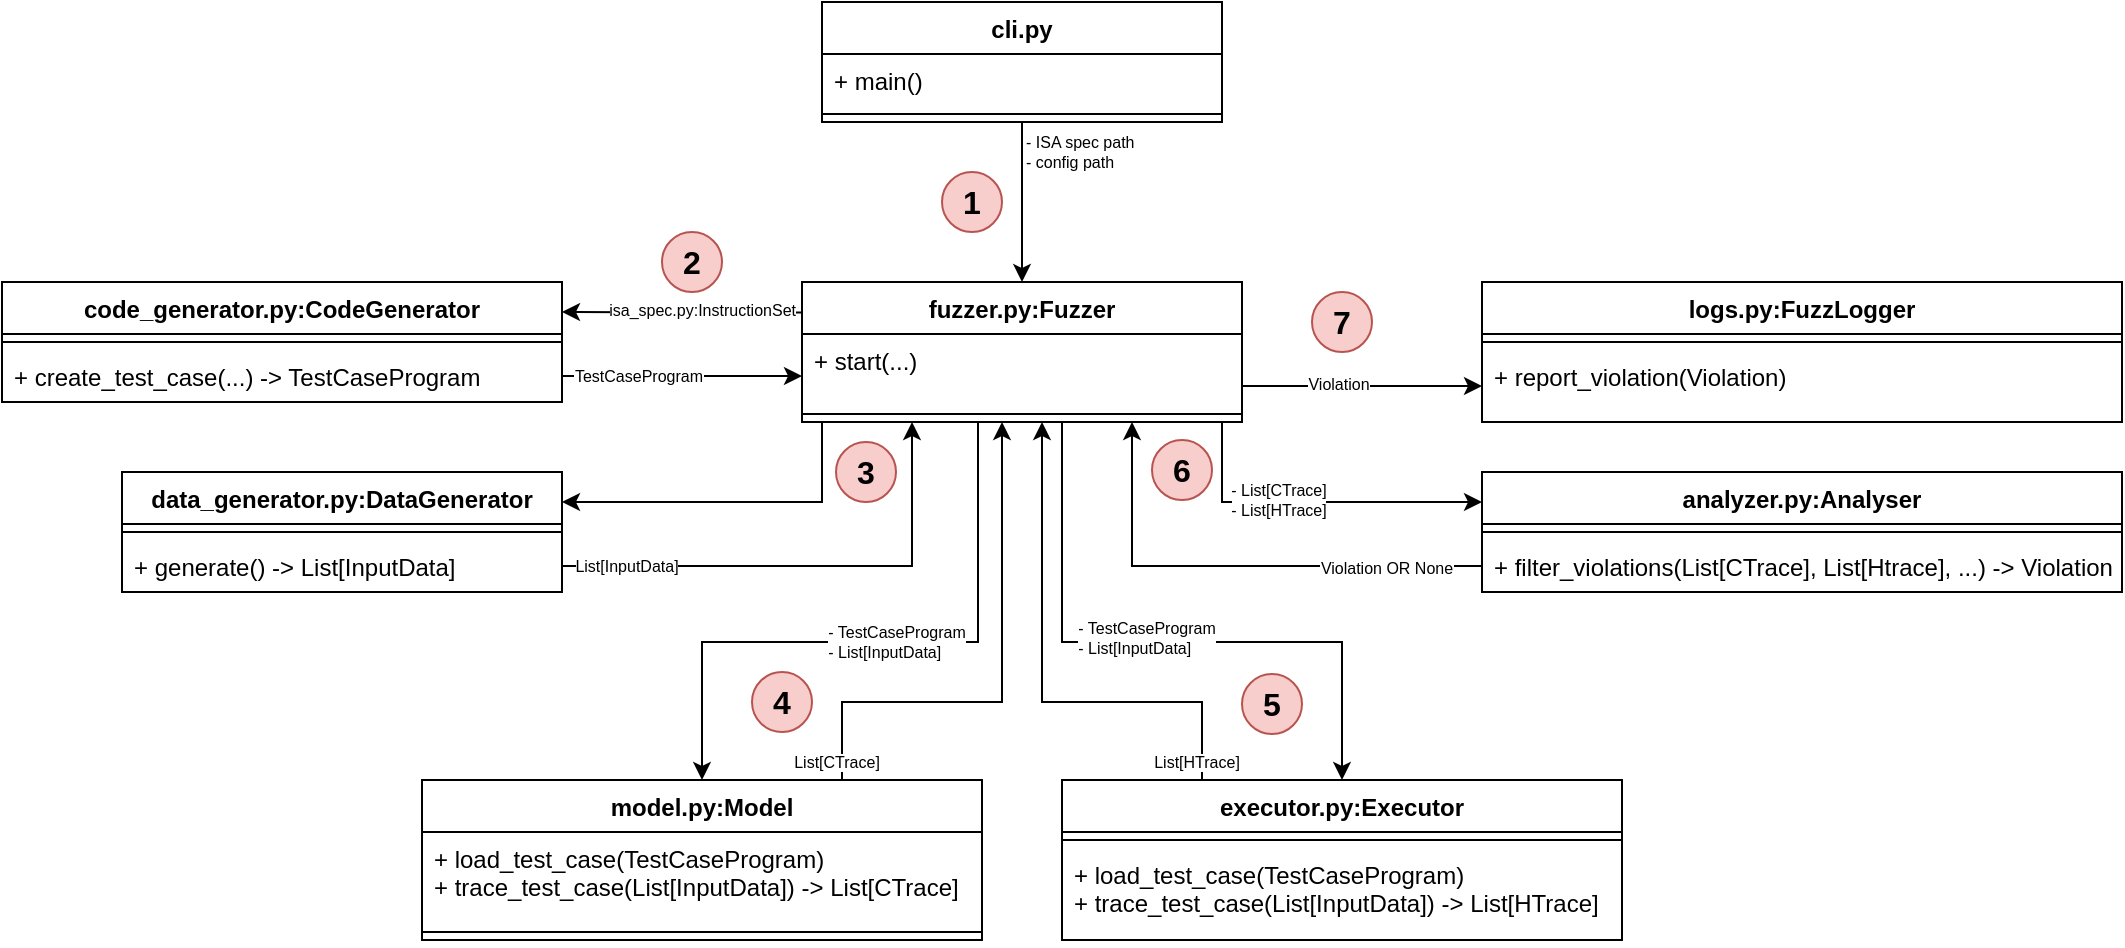 <mxfile version="16.5.1" type="device"><diagram id="C5RBs43oDa-KdzZeNtuy" name="Page-1"><mxGraphModel dx="2858" dy="1250" grid="1" gridSize="10" guides="1" tooltips="1" connect="1" arrows="1" fold="1" page="1" pageScale="1" pageWidth="827" pageHeight="1169" math="0" shadow="0"><root><mxCell id="WIyWlLk6GJQsqaUBKTNV-0"/><mxCell id="WIyWlLk6GJQsqaUBKTNV-1" parent="WIyWlLk6GJQsqaUBKTNV-0"/><mxCell id="YT_LBak5dB6f4rdpEFx0-0" value="cli.py" style="swimlane;fontStyle=1;align=center;verticalAlign=top;childLayout=stackLayout;horizontal=1;startSize=26;horizontalStack=0;resizeParent=1;resizeParentMax=0;resizeLast=0;collapsible=1;marginBottom=0;" parent="WIyWlLk6GJQsqaUBKTNV-1" vertex="1"><mxGeometry x="140" y="40" width="200" height="60" as="geometry"/></mxCell><mxCell id="YT_LBak5dB6f4rdpEFx0-3" value="+ main()" style="text;strokeColor=none;fillColor=none;align=left;verticalAlign=top;spacingLeft=4;spacingRight=4;overflow=hidden;rotatable=0;points=[[0,0.5],[1,0.5]];portConstraint=eastwest;" parent="YT_LBak5dB6f4rdpEFx0-0" vertex="1"><mxGeometry y="26" width="200" height="26" as="geometry"/></mxCell><mxCell id="YT_LBak5dB6f4rdpEFx0-2" value="" style="line;strokeWidth=1;fillColor=none;align=left;verticalAlign=middle;spacingTop=-1;spacingLeft=3;spacingRight=3;rotatable=0;labelPosition=right;points=[];portConstraint=eastwest;" parent="YT_LBak5dB6f4rdpEFx0-0" vertex="1"><mxGeometry y="52" width="200" height="8" as="geometry"/></mxCell><mxCell id="YT_LBak5dB6f4rdpEFx0-46" value="" style="edgeStyle=orthogonalEdgeStyle;rounded=0;orthogonalLoop=1;jettySize=auto;html=1;entryX=1;entryY=0.25;entryDx=0;entryDy=0;fontSize=16;" parent="WIyWlLk6GJQsqaUBKTNV-1" edge="1"><mxGeometry x="-0.222" y="-10" relative="1" as="geometry"><mxPoint x="140" y="250" as="sourcePoint"/><mxPoint x="10.0" y="290" as="targetPoint"/><Array as="points"><mxPoint x="140" y="250"/><mxPoint x="140" y="290"/></Array><mxPoint as="offset"/></mxGeometry></mxCell><mxCell id="YlxPi-WUWbCQTUjfJd9A-3" style="edgeStyle=orthogonalEdgeStyle;rounded=0;orthogonalLoop=1;jettySize=auto;html=1;exitX=0.5;exitY=1;exitDx=0;exitDy=0;fontSize=8;entryX=0.5;entryY=0;entryDx=0;entryDy=0;" edge="1" parent="WIyWlLk6GJQsqaUBKTNV-1" target="YT_LBak5dB6f4rdpEFx0-15"><mxGeometry relative="1" as="geometry"><mxPoint x="218" y="250" as="sourcePoint"/><mxPoint x="218" y="510" as="targetPoint"/><Array as="points"><mxPoint x="218" y="360"/><mxPoint x="80" y="360"/></Array></mxGeometry></mxCell><mxCell id="YlxPi-WUWbCQTUjfJd9A-6" value="- TestCaseProgram&lt;br&gt;&lt;div style=&quot;text-align: left&quot;&gt;- List[InputData]&lt;/div&gt;" style="edgeLabel;html=1;align=center;verticalAlign=middle;resizable=0;points=[];fontSize=8;" vertex="1" connectable="0" parent="YlxPi-WUWbCQTUjfJd9A-3"><mxGeometry x="-0.578" y="1" relative="1" as="geometry"><mxPoint x="-42" y="43" as="offset"/></mxGeometry></mxCell><mxCell id="YlxPi-WUWbCQTUjfJd9A-16" style="edgeStyle=orthogonalEdgeStyle;rounded=0;orthogonalLoop=1;jettySize=auto;html=1;entryX=0;entryY=0.25;entryDx=0;entryDy=0;fontSize=8;" edge="1" parent="WIyWlLk6GJQsqaUBKTNV-1" target="YT_LBak5dB6f4rdpEFx0-21"><mxGeometry relative="1" as="geometry"><mxPoint x="340" y="250" as="sourcePoint"/><Array as="points"><mxPoint x="340" y="250"/><mxPoint x="340" y="290"/></Array></mxGeometry></mxCell><mxCell id="YlxPi-WUWbCQTUjfJd9A-21" value="- List[CTrace]&lt;br&gt;- List[HTrace]" style="edgeLabel;html=1;align=center;verticalAlign=middle;resizable=0;points=[];fontSize=8;" vertex="1" connectable="0" parent="YlxPi-WUWbCQTUjfJd9A-16"><mxGeometry x="-0.207" y="1" relative="1" as="geometry"><mxPoint as="offset"/></mxGeometry></mxCell><mxCell id="YT_LBak5dB6f4rdpEFx0-4" value="fuzzer.py:Fuzzer" style="swimlane;fontStyle=1;align=center;verticalAlign=top;childLayout=stackLayout;horizontal=1;startSize=26;horizontalStack=0;resizeParent=1;resizeParentMax=0;resizeLast=0;collapsible=1;marginBottom=0;" parent="WIyWlLk6GJQsqaUBKTNV-1" vertex="1"><mxGeometry x="130" y="180" width="220" height="70" as="geometry"/></mxCell><mxCell id="YT_LBak5dB6f4rdpEFx0-7" value="+ start(...)" style="text;strokeColor=none;fillColor=none;align=left;verticalAlign=top;spacingLeft=4;spacingRight=4;overflow=hidden;rotatable=0;points=[[0,0.5],[1,0.5]];portConstraint=eastwest;" parent="YT_LBak5dB6f4rdpEFx0-4" vertex="1"><mxGeometry y="26" width="220" height="36" as="geometry"/></mxCell><mxCell id="YT_LBak5dB6f4rdpEFx0-6" value="" style="line;strokeWidth=1;fillColor=none;align=left;verticalAlign=middle;spacingTop=-1;spacingLeft=3;spacingRight=3;rotatable=0;labelPosition=right;points=[];portConstraint=eastwest;" parent="YT_LBak5dB6f4rdpEFx0-4" vertex="1"><mxGeometry y="62" width="220" height="8" as="geometry"/></mxCell><mxCell id="YT_LBak5dB6f4rdpEFx0-43" style="edgeStyle=orthogonalEdgeStyle;rounded=0;orthogonalLoop=1;jettySize=auto;html=1;exitX=1;exitY=0.5;exitDx=0;exitDy=0;fontSize=16;" parent="WIyWlLk6GJQsqaUBKTNV-1" source="YT_LBak5dB6f4rdpEFx0-11" edge="1"><mxGeometry relative="1" as="geometry"><mxPoint x="-6.17" y="300" as="sourcePoint"/><mxPoint x="130" y="227" as="targetPoint"/><Array as="points"><mxPoint x="130" y="227"/></Array></mxGeometry></mxCell><mxCell id="YlxPi-WUWbCQTUjfJd9A-9" value="TestCaseProgram" style="edgeLabel;html=1;align=center;verticalAlign=middle;resizable=0;points=[];fontSize=8;" vertex="1" connectable="0" parent="YT_LBak5dB6f4rdpEFx0-43"><mxGeometry x="-0.22" relative="1" as="geometry"><mxPoint x="-9" as="offset"/></mxGeometry></mxCell><mxCell id="YT_LBak5dB6f4rdpEFx0-8" value="code_generator.py:CodeGenerator" style="swimlane;fontStyle=1;align=center;verticalAlign=top;childLayout=stackLayout;horizontal=1;startSize=26;horizontalStack=0;resizeParent=1;resizeParentMax=0;resizeLast=0;collapsible=1;marginBottom=0;" parent="WIyWlLk6GJQsqaUBKTNV-1" vertex="1"><mxGeometry x="-270" y="180" width="280" height="60" as="geometry"/></mxCell><mxCell id="YT_LBak5dB6f4rdpEFx0-10" value="" style="line;strokeWidth=1;fillColor=none;align=left;verticalAlign=middle;spacingTop=-1;spacingLeft=3;spacingRight=3;rotatable=0;labelPosition=right;points=[];portConstraint=eastwest;" parent="YT_LBak5dB6f4rdpEFx0-8" vertex="1"><mxGeometry y="26" width="280" height="8" as="geometry"/></mxCell><mxCell id="YT_LBak5dB6f4rdpEFx0-11" value="+ create_test_case(...) -&gt; TestCaseProgram" style="text;strokeColor=none;fillColor=none;align=left;verticalAlign=top;spacingLeft=4;spacingRight=4;overflow=hidden;rotatable=0;points=[[0,0.5],[1,0.5]];portConstraint=eastwest;" parent="YT_LBak5dB6f4rdpEFx0-8" vertex="1"><mxGeometry y="34" width="280" height="26" as="geometry"/></mxCell><mxCell id="YlxPi-WUWbCQTUjfJd9A-0" style="edgeStyle=orthogonalEdgeStyle;rounded=0;orthogonalLoop=1;jettySize=auto;html=1;exitX=1;exitY=0.5;exitDx=0;exitDy=0;entryX=0.25;entryY=1;entryDx=0;entryDy=0;" edge="1" parent="WIyWlLk6GJQsqaUBKTNV-1" source="YT_LBak5dB6f4rdpEFx0-14" target="YT_LBak5dB6f4rdpEFx0-4"><mxGeometry relative="1" as="geometry"><mxPoint x="210" y="250" as="targetPoint"/><Array as="points"><mxPoint x="185" y="322"/></Array></mxGeometry></mxCell><mxCell id="YlxPi-WUWbCQTUjfJd9A-1" value="&lt;font style=&quot;font-size: 8px&quot;&gt;List[InputData]&lt;/font&gt;" style="edgeLabel;html=1;align=center;verticalAlign=middle;resizable=0;points=[];" vertex="1" connectable="0" parent="YlxPi-WUWbCQTUjfJd9A-0"><mxGeometry x="-0.742" relative="1" as="geometry"><mxPoint y="-1" as="offset"/></mxGeometry></mxCell><mxCell id="YT_LBak5dB6f4rdpEFx0-12" value="data_generator.py:DataGenerator" style="swimlane;fontStyle=1;align=center;verticalAlign=top;childLayout=stackLayout;horizontal=1;startSize=26;horizontalStack=0;resizeParent=1;resizeParentMax=0;resizeLast=0;collapsible=1;marginBottom=0;" parent="WIyWlLk6GJQsqaUBKTNV-1" vertex="1"><mxGeometry x="-210" y="275" width="220" height="60" as="geometry"><mxRectangle x="-50" y="420" width="220" height="26" as="alternateBounds"/></mxGeometry></mxCell><mxCell id="YT_LBak5dB6f4rdpEFx0-13" value="" style="line;strokeWidth=1;fillColor=none;align=left;verticalAlign=middle;spacingTop=-1;spacingLeft=3;spacingRight=3;rotatable=0;labelPosition=right;points=[];portConstraint=eastwest;" parent="YT_LBak5dB6f4rdpEFx0-12" vertex="1"><mxGeometry y="26" width="220" height="8" as="geometry"/></mxCell><mxCell id="YT_LBak5dB6f4rdpEFx0-14" value="+ generate() -&gt; List[InputData]" style="text;strokeColor=none;fillColor=none;align=left;verticalAlign=top;spacingLeft=4;spacingRight=4;overflow=hidden;rotatable=0;points=[[0,0.5],[1,0.5]];portConstraint=eastwest;" parent="YT_LBak5dB6f4rdpEFx0-12" vertex="1"><mxGeometry y="34" width="220" height="26" as="geometry"/></mxCell><mxCell id="YlxPi-WUWbCQTUjfJd9A-5" style="edgeStyle=orthogonalEdgeStyle;rounded=0;orthogonalLoop=1;jettySize=auto;html=1;exitX=0.75;exitY=0;exitDx=0;exitDy=0;entryX=0.5;entryY=1;entryDx=0;entryDy=0;fontSize=8;" edge="1" parent="WIyWlLk6GJQsqaUBKTNV-1" source="YT_LBak5dB6f4rdpEFx0-15"><mxGeometry relative="1" as="geometry"><mxPoint x="230" y="510" as="sourcePoint"/><mxPoint x="230" y="250" as="targetPoint"/><Array as="points"><mxPoint x="150" y="390"/><mxPoint x="230" y="390"/></Array></mxGeometry></mxCell><mxCell id="YlxPi-WUWbCQTUjfJd9A-8" value="List[CTrace]" style="edgeLabel;html=1;align=center;verticalAlign=middle;resizable=0;points=[];fontSize=8;" vertex="1" connectable="0" parent="YlxPi-WUWbCQTUjfJd9A-5"><mxGeometry x="-0.829" y="1" relative="1" as="geometry"><mxPoint x="-2" y="13" as="offset"/></mxGeometry></mxCell><mxCell id="YT_LBak5dB6f4rdpEFx0-15" value="model.py:Model" style="swimlane;fontStyle=1;align=center;verticalAlign=top;childLayout=stackLayout;horizontal=1;startSize=26;horizontalStack=0;resizeParent=1;resizeParentMax=0;resizeLast=0;collapsible=1;marginBottom=0;" parent="WIyWlLk6GJQsqaUBKTNV-1" vertex="1"><mxGeometry x="-60" y="429" width="280" height="80" as="geometry"/></mxCell><mxCell id="YT_LBak5dB6f4rdpEFx0-17" value="+ load_test_case(TestCaseProgram)&#10;+ trace_test_case(List[InputData]) -&gt; List[CTrace]" style="text;strokeColor=none;fillColor=none;align=left;verticalAlign=top;spacingLeft=4;spacingRight=4;overflow=hidden;rotatable=0;points=[[0,0.5],[1,0.5]];portConstraint=eastwest;" parent="YT_LBak5dB6f4rdpEFx0-15" vertex="1"><mxGeometry y="26" width="280" height="46" as="geometry"/></mxCell><mxCell id="YT_LBak5dB6f4rdpEFx0-16" value="" style="line;strokeWidth=1;fillColor=none;align=left;verticalAlign=middle;spacingTop=-1;spacingLeft=3;spacingRight=3;rotatable=0;labelPosition=right;points=[];portConstraint=eastwest;" parent="YT_LBak5dB6f4rdpEFx0-15" vertex="1"><mxGeometry y="72" width="280" height="8" as="geometry"/></mxCell><mxCell id="YT_LBak5dB6f4rdpEFx0-18" value="executor.py:Executor" style="swimlane;fontStyle=1;align=center;verticalAlign=top;childLayout=stackLayout;horizontal=1;startSize=26;horizontalStack=0;resizeParent=1;resizeParentMax=0;resizeLast=0;collapsible=1;marginBottom=0;" parent="WIyWlLk6GJQsqaUBKTNV-1" vertex="1"><mxGeometry x="260" y="429" width="280" height="80" as="geometry"/></mxCell><mxCell id="YT_LBak5dB6f4rdpEFx0-19" value="" style="line;strokeWidth=1;fillColor=none;align=left;verticalAlign=middle;spacingTop=-1;spacingLeft=3;spacingRight=3;rotatable=0;labelPosition=right;points=[];portConstraint=eastwest;" parent="YT_LBak5dB6f4rdpEFx0-18" vertex="1"><mxGeometry y="26" width="280" height="8" as="geometry"/></mxCell><mxCell id="YT_LBak5dB6f4rdpEFx0-20" value="+ load_test_case(TestCaseProgram)&#10;+ trace_test_case(List[InputData]) -&gt; List[HTrace]" style="text;strokeColor=none;fillColor=none;align=left;verticalAlign=top;spacingLeft=4;spacingRight=4;overflow=hidden;rotatable=0;points=[[0,0.5],[1,0.5]];portConstraint=eastwest;" parent="YT_LBak5dB6f4rdpEFx0-18" vertex="1"><mxGeometry y="34" width="280" height="46" as="geometry"/></mxCell><mxCell id="YT_LBak5dB6f4rdpEFx0-21" value="analyzer.py:Analyser" style="swimlane;fontStyle=1;align=center;verticalAlign=top;childLayout=stackLayout;horizontal=1;startSize=26;horizontalStack=0;resizeParent=1;resizeParentMax=0;resizeLast=0;collapsible=1;marginBottom=0;" parent="WIyWlLk6GJQsqaUBKTNV-1" vertex="1"><mxGeometry x="470" y="275" width="320" height="60" as="geometry"/></mxCell><mxCell id="YT_LBak5dB6f4rdpEFx0-22" value="" style="line;strokeWidth=1;fillColor=none;align=left;verticalAlign=middle;spacingTop=-1;spacingLeft=3;spacingRight=3;rotatable=0;labelPosition=right;points=[];portConstraint=eastwest;" parent="YT_LBak5dB6f4rdpEFx0-21" vertex="1"><mxGeometry y="26" width="320" height="8" as="geometry"/></mxCell><mxCell id="YT_LBak5dB6f4rdpEFx0-23" value="+ filter_violations(List[CTrace], List[Htrace], ...) -&gt; Violation" style="text;strokeColor=none;fillColor=none;align=left;verticalAlign=top;spacingLeft=4;spacingRight=4;overflow=hidden;rotatable=0;points=[[0,0.5],[1,0.5]];portConstraint=eastwest;" parent="YT_LBak5dB6f4rdpEFx0-21" vertex="1"><mxGeometry y="34" width="320" height="26" as="geometry"/></mxCell><mxCell id="YT_LBak5dB6f4rdpEFx0-24" value="logs.py:FuzzLogger" style="swimlane;fontStyle=1;align=center;verticalAlign=top;childLayout=stackLayout;horizontal=1;startSize=26;horizontalStack=0;resizeParent=1;resizeParentMax=0;resizeLast=0;collapsible=1;marginBottom=0;" parent="WIyWlLk6GJQsqaUBKTNV-1" vertex="1"><mxGeometry x="470" y="180" width="320" height="70" as="geometry"/></mxCell><mxCell id="YT_LBak5dB6f4rdpEFx0-25" value="" style="line;strokeWidth=1;fillColor=none;align=left;verticalAlign=middle;spacingTop=-1;spacingLeft=3;spacingRight=3;rotatable=0;labelPosition=right;points=[];portConstraint=eastwest;" parent="YT_LBak5dB6f4rdpEFx0-24" vertex="1"><mxGeometry y="26" width="320" height="8" as="geometry"/></mxCell><mxCell id="YT_LBak5dB6f4rdpEFx0-26" value="+ report_violation(Violation)" style="text;strokeColor=none;fillColor=none;align=left;verticalAlign=top;spacingLeft=4;spacingRight=4;overflow=hidden;rotatable=0;points=[[0,0.5],[1,0.5]];portConstraint=eastwest;" parent="YT_LBak5dB6f4rdpEFx0-24" vertex="1"><mxGeometry y="34" width="320" height="36" as="geometry"/></mxCell><mxCell id="YT_LBak5dB6f4rdpEFx0-33" value="" style="endArrow=classic;html=1;rounded=0;entryX=0.5;entryY=0;entryDx=0;entryDy=0;exitX=0.5;exitY=1;exitDx=0;exitDy=0;" parent="WIyWlLk6GJQsqaUBKTNV-1" source="YT_LBak5dB6f4rdpEFx0-0" target="YT_LBak5dB6f4rdpEFx0-4" edge="1"><mxGeometry width="50" height="50" relative="1" as="geometry"><mxPoint x="240" y="110" as="sourcePoint"/><mxPoint x="470" y="320" as="targetPoint"/></mxGeometry></mxCell><mxCell id="YT_LBak5dB6f4rdpEFx0-34" value="- ISA spec path&lt;br style=&quot;font-size: 8px&quot;&gt;- config path" style="text;html=1;strokeColor=none;fillColor=none;align=left;verticalAlign=middle;whiteSpace=wrap;rounded=0;fontSize=8;" parent="WIyWlLk6GJQsqaUBKTNV-1" vertex="1"><mxGeometry x="240" y="100" width="80" height="30" as="geometry"/></mxCell><mxCell id="YT_LBak5dB6f4rdpEFx0-36" style="edgeStyle=orthogonalEdgeStyle;rounded=0;orthogonalLoop=1;jettySize=auto;html=1;exitX=-0.002;exitY=0.217;exitDx=0;exitDy=0;fontSize=8;entryX=1;entryY=0.25;entryDx=0;entryDy=0;exitPerimeter=0;" parent="WIyWlLk6GJQsqaUBKTNV-1" source="YT_LBak5dB6f4rdpEFx0-4" target="YT_LBak5dB6f4rdpEFx0-8" edge="1"><mxGeometry relative="1" as="geometry"><mxPoint x="10" y="195" as="targetPoint"/></mxGeometry></mxCell><mxCell id="YT_LBak5dB6f4rdpEFx0-37" value="&lt;div&gt;isa_spec.py:InstructionSet&lt;/div&gt;" style="edgeLabel;html=1;align=right;verticalAlign=middle;resizable=0;points=[];fontSize=8;" parent="YT_LBak5dB6f4rdpEFx0-36" vertex="1" connectable="0"><mxGeometry x="-0.22" y="-1" relative="1" as="geometry"><mxPoint x="44" as="offset"/></mxGeometry></mxCell><mxCell id="YT_LBak5dB6f4rdpEFx0-38" value="1" style="ellipse;whiteSpace=wrap;html=1;fontSize=16;fontStyle=1;fillColor=#f8cecc;strokeColor=#b85450;" parent="WIyWlLk6GJQsqaUBKTNV-1" vertex="1"><mxGeometry x="200" y="125" width="30" height="30" as="geometry"/></mxCell><mxCell id="YT_LBak5dB6f4rdpEFx0-39" value="2" style="ellipse;whiteSpace=wrap;html=1;fontSize=16;fontStyle=1;fillColor=#f8cecc;strokeColor=#b85450;" parent="WIyWlLk6GJQsqaUBKTNV-1" vertex="1"><mxGeometry x="60" y="155" width="30" height="30" as="geometry"/></mxCell><mxCell id="YlxPi-WUWbCQTUjfJd9A-2" value="3" style="ellipse;whiteSpace=wrap;html=1;fontSize=16;fontStyle=1;fillColor=#f8cecc;strokeColor=#b85450;" vertex="1" parent="WIyWlLk6GJQsqaUBKTNV-1"><mxGeometry x="147" y="260" width="30" height="30" as="geometry"/></mxCell><mxCell id="YlxPi-WUWbCQTUjfJd9A-4" value="4" style="ellipse;whiteSpace=wrap;html=1;fontSize=16;fontStyle=1;fillColor=#f8cecc;strokeColor=#b85450;" vertex="1" parent="WIyWlLk6GJQsqaUBKTNV-1"><mxGeometry x="105" y="375" width="30" height="30" as="geometry"/></mxCell><mxCell id="YlxPi-WUWbCQTUjfJd9A-11" style="edgeStyle=orthogonalEdgeStyle;rounded=0;orthogonalLoop=1;jettySize=auto;html=1;fontSize=8;entryX=0.5;entryY=0;entryDx=0;entryDy=0;" edge="1" parent="WIyWlLk6GJQsqaUBKTNV-1" target="YT_LBak5dB6f4rdpEFx0-18"><mxGeometry relative="1" as="geometry"><mxPoint x="260" y="250" as="sourcePoint"/><mxPoint x="110" y="429" as="targetPoint"/><Array as="points"><mxPoint x="260" y="250"/><mxPoint x="260" y="360"/><mxPoint x="400" y="360"/></Array></mxGeometry></mxCell><mxCell id="YlxPi-WUWbCQTUjfJd9A-12" value="- TestCaseProgram&lt;br&gt;&lt;div style=&quot;text-align: left&quot;&gt;- List[InputData]&lt;/div&gt;" style="edgeLabel;html=1;align=center;verticalAlign=middle;resizable=0;points=[];fontSize=8;" vertex="1" connectable="0" parent="YlxPi-WUWbCQTUjfJd9A-11"><mxGeometry x="-0.578" y="1" relative="1" as="geometry"><mxPoint x="41" y="40" as="offset"/></mxGeometry></mxCell><mxCell id="YlxPi-WUWbCQTUjfJd9A-13" style="edgeStyle=orthogonalEdgeStyle;rounded=0;orthogonalLoop=1;jettySize=auto;html=1;exitX=0.25;exitY=0;exitDx=0;exitDy=0;fontSize=8;" edge="1" parent="WIyWlLk6GJQsqaUBKTNV-1" source="YT_LBak5dB6f4rdpEFx0-18"><mxGeometry relative="1" as="geometry"><mxPoint x="160" y="439" as="sourcePoint"/><mxPoint x="250" y="250" as="targetPoint"/><Array as="points"><mxPoint x="330" y="390"/><mxPoint x="250" y="390"/><mxPoint x="250" y="250"/></Array></mxGeometry></mxCell><mxCell id="YlxPi-WUWbCQTUjfJd9A-14" value="List[HTrace]" style="edgeLabel;html=1;align=center;verticalAlign=middle;resizable=0;points=[];fontSize=8;" vertex="1" connectable="0" parent="YlxPi-WUWbCQTUjfJd9A-13"><mxGeometry x="-0.829" y="1" relative="1" as="geometry"><mxPoint x="-2" y="13" as="offset"/></mxGeometry></mxCell><mxCell id="YlxPi-WUWbCQTUjfJd9A-15" value="5" style="ellipse;whiteSpace=wrap;html=1;fontSize=16;fontStyle=1;fillColor=#f8cecc;strokeColor=#b85450;" vertex="1" parent="WIyWlLk6GJQsqaUBKTNV-1"><mxGeometry x="350" y="376" width="30" height="30" as="geometry"/></mxCell><mxCell id="YlxPi-WUWbCQTUjfJd9A-17" style="edgeStyle=orthogonalEdgeStyle;rounded=0;orthogonalLoop=1;jettySize=auto;html=1;exitX=0;exitY=0.5;exitDx=0;exitDy=0;entryX=0.75;entryY=1;entryDx=0;entryDy=0;fontSize=8;" edge="1" parent="WIyWlLk6GJQsqaUBKTNV-1" source="YT_LBak5dB6f4rdpEFx0-23" target="YT_LBak5dB6f4rdpEFx0-4"><mxGeometry relative="1" as="geometry"/></mxCell><mxCell id="YlxPi-WUWbCQTUjfJd9A-23" value="Violation OR None" style="edgeLabel;html=1;align=center;verticalAlign=middle;resizable=0;points=[];fontSize=8;" vertex="1" connectable="0" parent="YlxPi-WUWbCQTUjfJd9A-17"><mxGeometry x="-0.609" y="1" relative="1" as="geometry"><mxPoint as="offset"/></mxGeometry></mxCell><mxCell id="YlxPi-WUWbCQTUjfJd9A-18" value="6" style="ellipse;whiteSpace=wrap;html=1;fontSize=16;fontStyle=1;fillColor=#f8cecc;strokeColor=#b85450;" vertex="1" parent="WIyWlLk6GJQsqaUBKTNV-1"><mxGeometry x="305" y="259" width="30" height="30" as="geometry"/></mxCell><mxCell id="YlxPi-WUWbCQTUjfJd9A-24" value="7" style="ellipse;whiteSpace=wrap;html=1;fontSize=16;fontStyle=1;fillColor=#f8cecc;strokeColor=#b85450;" vertex="1" parent="WIyWlLk6GJQsqaUBKTNV-1"><mxGeometry x="385" y="185" width="30" height="30" as="geometry"/></mxCell><mxCell id="YlxPi-WUWbCQTUjfJd9A-25" style="edgeStyle=orthogonalEdgeStyle;rounded=0;orthogonalLoop=1;jettySize=auto;html=1;entryX=0;entryY=0.5;entryDx=0;entryDy=0;fontSize=8;" edge="1" parent="WIyWlLk6GJQsqaUBKTNV-1" target="YT_LBak5dB6f4rdpEFx0-26"><mxGeometry relative="1" as="geometry"><mxPoint x="350" y="232" as="sourcePoint"/><mxPoint x="480" y="300" as="targetPoint"/><Array as="points"><mxPoint x="350" y="232"/></Array></mxGeometry></mxCell><mxCell id="YlxPi-WUWbCQTUjfJd9A-26" value="Violation" style="edgeLabel;html=1;align=center;verticalAlign=middle;resizable=0;points=[];fontSize=8;" vertex="1" connectable="0" parent="YlxPi-WUWbCQTUjfJd9A-25"><mxGeometry x="-0.207" y="1" relative="1" as="geometry"><mxPoint as="offset"/></mxGeometry></mxCell></root></mxGraphModel></diagram></mxfile>